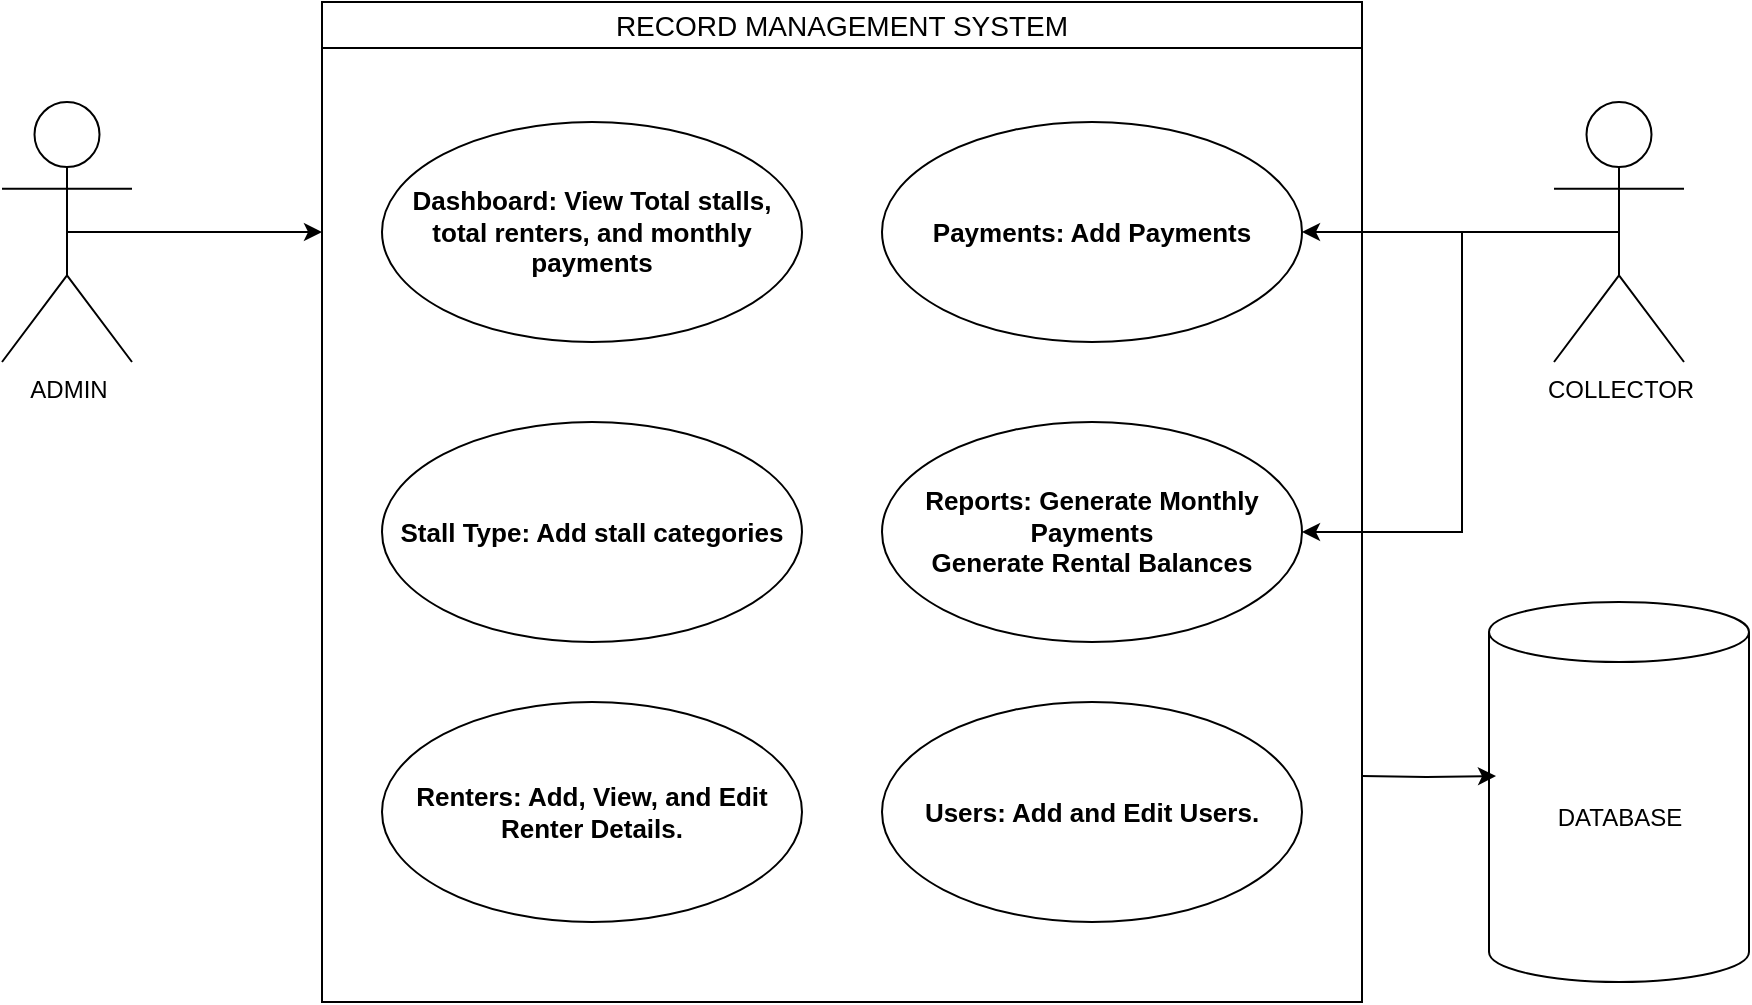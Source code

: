 <mxfile version="25.0.3">
  <diagram name="Page-1" id="7PWgzo6qu8nFpUmjgYNc">
    <mxGraphModel dx="1434" dy="744" grid="1" gridSize="10" guides="1" tooltips="1" connect="1" arrows="1" fold="1" page="1" pageScale="1" pageWidth="827" pageHeight="1169" math="0" shadow="0">
      <root>
        <mxCell id="0" />
        <mxCell id="1" parent="0" />
        <mxCell id="UNNmBJ0jyy0QN1x2yB6o-3" style="edgeStyle=orthogonalEdgeStyle;rounded=0;orthogonalLoop=1;jettySize=auto;html=1;exitX=0.5;exitY=0.5;exitDx=0;exitDy=0;exitPerimeter=0;" edge="1" parent="1" source="HvQampFsSO-Fz9gzfGf1-1">
          <mxGeometry relative="1" as="geometry">
            <mxPoint x="280" y="225" as="targetPoint" />
          </mxGeometry>
        </mxCell>
        <mxCell id="HvQampFsSO-Fz9gzfGf1-1" value="ADMIN" style="shape=umlActor;verticalLabelPosition=bottom;verticalAlign=top;html=1;outlineConnect=0;" parent="1" vertex="1">
          <mxGeometry x="120" y="160" width="65" height="130" as="geometry" />
        </mxCell>
        <mxCell id="HvQampFsSO-Fz9gzfGf1-4" value="&lt;span style=&quot;font-weight: normal;&quot;&gt;&lt;font style=&quot;font-size: 14px;&quot;&gt;RECORD MANAGEMENT SYSTEM&lt;/font&gt;&lt;/span&gt;" style="swimlane;whiteSpace=wrap;html=1;" parent="1" vertex="1">
          <mxGeometry x="280" y="110" width="520" height="500" as="geometry">
            <mxRectangle x="290" y="110" width="230" height="30" as="alternateBounds" />
          </mxGeometry>
        </mxCell>
        <mxCell id="HvQampFsSO-Fz9gzfGf1-5" value="&lt;span&gt;&lt;font style=&quot;font-size: 13px;&quot;&gt;Dashboard: View Total stalls, total renters, and monthly payments&lt;/font&gt;&lt;/span&gt;" style="ellipse;whiteSpace=wrap;html=1;fontStyle=1" parent="HvQampFsSO-Fz9gzfGf1-4" vertex="1">
          <mxGeometry x="30" y="60" width="210" height="110" as="geometry" />
        </mxCell>
        <mxCell id="HvQampFsSO-Fz9gzfGf1-6" value="&lt;span style=&quot;font-size: 13px;&quot;&gt;Stall Type: Add stall categories&lt;/span&gt;" style="ellipse;whiteSpace=wrap;html=1;fontStyle=1" parent="HvQampFsSO-Fz9gzfGf1-4" vertex="1">
          <mxGeometry x="30" y="210" width="210" height="110" as="geometry" />
        </mxCell>
        <mxCell id="HvQampFsSO-Fz9gzfGf1-7" value="&lt;span&gt;&lt;font style=&quot;font-size: 13px;&quot;&gt;Renters: Add, View, and Edit Renter Details.&lt;/font&gt;&lt;/span&gt;" style="ellipse;whiteSpace=wrap;html=1;fontStyle=1" parent="HvQampFsSO-Fz9gzfGf1-4" vertex="1">
          <mxGeometry x="30" y="350" width="210" height="110" as="geometry" />
        </mxCell>
        <mxCell id="HvQampFsSO-Fz9gzfGf1-8" value="&lt;span&gt;&lt;font style=&quot;font-size: 13px;&quot;&gt;Payments: Add Payments&lt;/font&gt;&lt;/span&gt;" style="ellipse;whiteSpace=wrap;html=1;fontStyle=1" parent="HvQampFsSO-Fz9gzfGf1-4" vertex="1">
          <mxGeometry x="280" y="60" width="210" height="110" as="geometry" />
        </mxCell>
        <mxCell id="HvQampFsSO-Fz9gzfGf1-9" value="&lt;span&gt;&lt;font style=&quot;font-size: 13px;&quot;&gt;Reports: Generate Monthly Payments&lt;/font&gt;&lt;/span&gt;&lt;div&gt;&lt;span&gt;&lt;font style=&quot;font-size: 13px;&quot;&gt;Generate Rental Balances&lt;/font&gt;&lt;/span&gt;&lt;/div&gt;" style="ellipse;whiteSpace=wrap;html=1;fontStyle=1" parent="HvQampFsSO-Fz9gzfGf1-4" vertex="1">
          <mxGeometry x="280" y="210" width="210" height="110" as="geometry" />
        </mxCell>
        <mxCell id="HvQampFsSO-Fz9gzfGf1-10" value="&lt;span&gt;&lt;font style=&quot;font-size: 13px;&quot;&gt;Users: Add and Edit Users.&lt;/font&gt;&lt;/span&gt;" style="ellipse;whiteSpace=wrap;html=1;fontStyle=1" parent="HvQampFsSO-Fz9gzfGf1-4" vertex="1">
          <mxGeometry x="280" y="350" width="210" height="110" as="geometry" />
        </mxCell>
        <mxCell id="UNNmBJ0jyy0QN1x2yB6o-4" style="edgeStyle=orthogonalEdgeStyle;rounded=0;orthogonalLoop=1;jettySize=auto;html=1;exitX=0.5;exitY=0.5;exitDx=0;exitDy=0;exitPerimeter=0;entryX=1;entryY=0.5;entryDx=0;entryDy=0;" edge="1" parent="1" source="UNNmBJ0jyy0QN1x2yB6o-1" target="HvQampFsSO-Fz9gzfGf1-8">
          <mxGeometry relative="1" as="geometry" />
        </mxCell>
        <mxCell id="UNNmBJ0jyy0QN1x2yB6o-7" style="edgeStyle=orthogonalEdgeStyle;rounded=0;orthogonalLoop=1;jettySize=auto;html=1;exitX=0.5;exitY=0.5;exitDx=0;exitDy=0;exitPerimeter=0;entryX=1;entryY=0.5;entryDx=0;entryDy=0;" edge="1" parent="1" source="UNNmBJ0jyy0QN1x2yB6o-1" target="HvQampFsSO-Fz9gzfGf1-9">
          <mxGeometry relative="1" as="geometry">
            <Array as="points">
              <mxPoint x="850" y="225" />
              <mxPoint x="850" y="375" />
            </Array>
          </mxGeometry>
        </mxCell>
        <mxCell id="UNNmBJ0jyy0QN1x2yB6o-1" value="COLLECTOR" style="shape=umlActor;verticalLabelPosition=bottom;verticalAlign=top;html=1;outlineConnect=0;" vertex="1" parent="1">
          <mxGeometry x="896" y="160" width="65" height="130" as="geometry" />
        </mxCell>
        <mxCell id="UNNmBJ0jyy0QN1x2yB6o-5" value="DATABASE" style="shape=cylinder3;whiteSpace=wrap;html=1;boundedLbl=1;backgroundOutline=1;size=15;" vertex="1" parent="1">
          <mxGeometry x="863.5" y="410" width="130" height="190" as="geometry" />
        </mxCell>
        <mxCell id="UNNmBJ0jyy0QN1x2yB6o-6" style="edgeStyle=orthogonalEdgeStyle;rounded=0;orthogonalLoop=1;jettySize=auto;html=1;entryX=0.027;entryY=0.458;entryDx=0;entryDy=0;entryPerimeter=0;" edge="1" parent="1" target="UNNmBJ0jyy0QN1x2yB6o-5">
          <mxGeometry relative="1" as="geometry">
            <mxPoint x="800" y="497" as="sourcePoint" />
          </mxGeometry>
        </mxCell>
      </root>
    </mxGraphModel>
  </diagram>
</mxfile>
